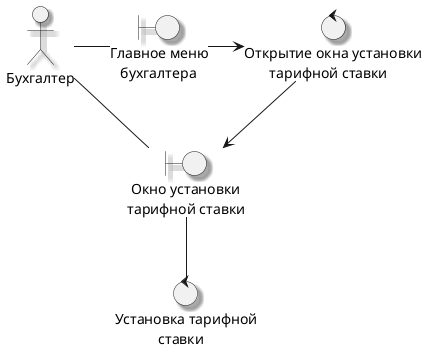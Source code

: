 @startuml
skinparam Shadowing true
actor "Бухгалтер" as accountant
boundary "Главное меню\n   бухгалтера" as mainMenuAc
boundary " Окно установки\nтарифной ставки" as rateWindow
control "Открытие окна установки\n       тарифной ставки" as rateWindowControl
control "Установка тарифной\n            ставки" as rateControl

mainMenuAc -l- accountant
mainMenuAc -r-> rateWindowControl
rateWindowControl --> rateWindow
rateWindow -- accountant
rateWindow -- rateControl

@enduml